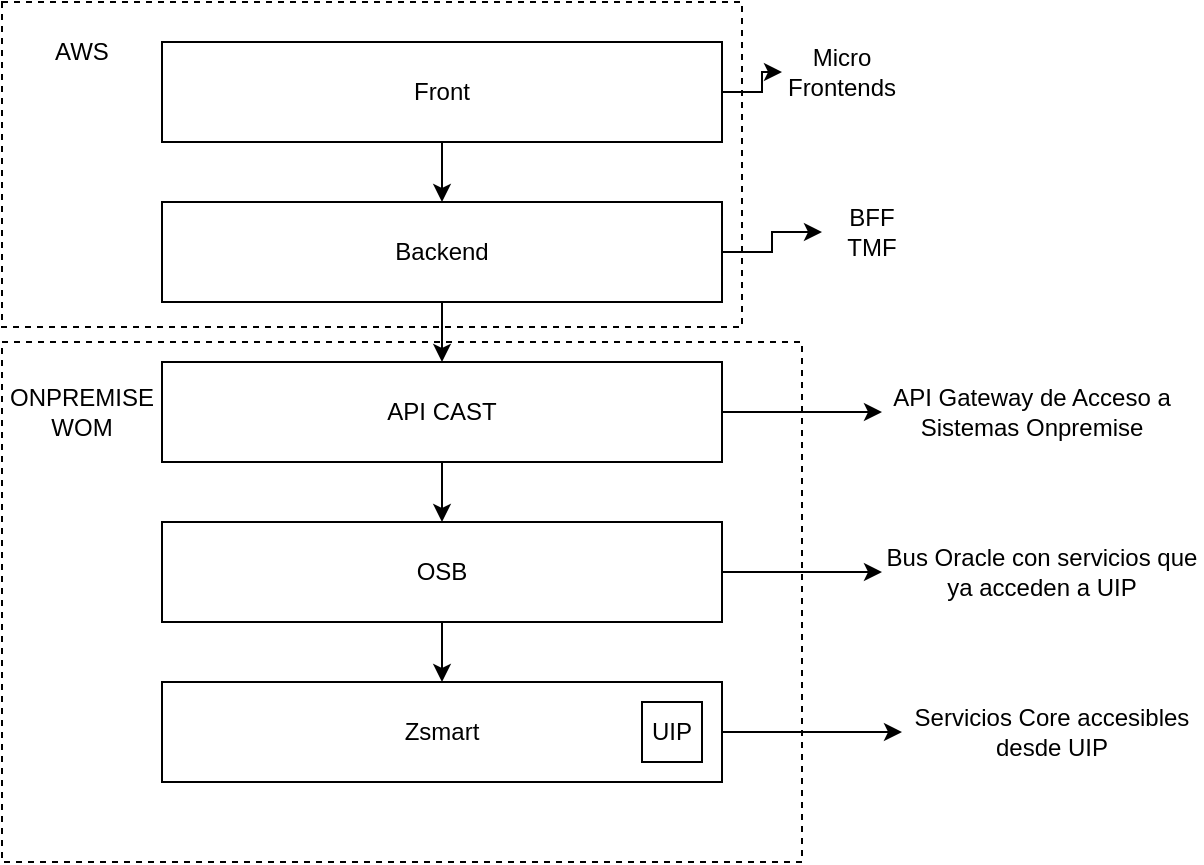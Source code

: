 <mxfile version="22.0.4" type="github">
  <diagram name="Página-1" id="_RQF6-6AVUTfF03dBWr_">
    <mxGraphModel dx="837" dy="487" grid="1" gridSize="10" guides="1" tooltips="1" connect="1" arrows="1" fold="1" page="1" pageScale="1" pageWidth="827" pageHeight="1169" math="0" shadow="0">
      <root>
        <mxCell id="0" />
        <mxCell id="1" parent="0" />
        <mxCell id="nYGHo3MA_uaLFqQdfIIf-13" value="" style="rounded=0;whiteSpace=wrap;html=1;fillColor=none;dashed=1;" vertex="1" parent="1">
          <mxGeometry x="120" y="20" width="370" height="162.5" as="geometry" />
        </mxCell>
        <mxCell id="nYGHo3MA_uaLFqQdfIIf-7" style="edgeStyle=orthogonalEdgeStyle;rounded=0;orthogonalLoop=1;jettySize=auto;html=1;entryX=0.5;entryY=0;entryDx=0;entryDy=0;" edge="1" parent="1" source="nYGHo3MA_uaLFqQdfIIf-1" target="nYGHo3MA_uaLFqQdfIIf-2">
          <mxGeometry relative="1" as="geometry" />
        </mxCell>
        <mxCell id="nYGHo3MA_uaLFqQdfIIf-19" style="edgeStyle=orthogonalEdgeStyle;rounded=0;orthogonalLoop=1;jettySize=auto;html=1;" edge="1" parent="1" source="nYGHo3MA_uaLFqQdfIIf-1" target="nYGHo3MA_uaLFqQdfIIf-14">
          <mxGeometry relative="1" as="geometry" />
        </mxCell>
        <mxCell id="nYGHo3MA_uaLFqQdfIIf-1" value="Front" style="rounded=0;whiteSpace=wrap;html=1;" vertex="1" parent="1">
          <mxGeometry x="200" y="40" width="280" height="50" as="geometry" />
        </mxCell>
        <mxCell id="nYGHo3MA_uaLFqQdfIIf-8" style="edgeStyle=orthogonalEdgeStyle;rounded=0;orthogonalLoop=1;jettySize=auto;html=1;entryX=0.5;entryY=0;entryDx=0;entryDy=0;" edge="1" parent="1" source="nYGHo3MA_uaLFqQdfIIf-2" target="nYGHo3MA_uaLFqQdfIIf-3">
          <mxGeometry relative="1" as="geometry" />
        </mxCell>
        <mxCell id="nYGHo3MA_uaLFqQdfIIf-20" style="edgeStyle=orthogonalEdgeStyle;rounded=0;orthogonalLoop=1;jettySize=auto;html=1;entryX=0;entryY=0.5;entryDx=0;entryDy=0;" edge="1" parent="1" source="nYGHo3MA_uaLFqQdfIIf-2" target="nYGHo3MA_uaLFqQdfIIf-15">
          <mxGeometry relative="1" as="geometry" />
        </mxCell>
        <mxCell id="nYGHo3MA_uaLFqQdfIIf-2" value="Backend" style="rounded=0;whiteSpace=wrap;html=1;" vertex="1" parent="1">
          <mxGeometry x="200" y="120" width="280" height="50" as="geometry" />
        </mxCell>
        <mxCell id="nYGHo3MA_uaLFqQdfIIf-9" style="edgeStyle=orthogonalEdgeStyle;rounded=0;orthogonalLoop=1;jettySize=auto;html=1;entryX=0.5;entryY=0;entryDx=0;entryDy=0;" edge="1" parent="1" source="nYGHo3MA_uaLFqQdfIIf-3" target="nYGHo3MA_uaLFqQdfIIf-4">
          <mxGeometry relative="1" as="geometry" />
        </mxCell>
        <mxCell id="nYGHo3MA_uaLFqQdfIIf-21" style="edgeStyle=orthogonalEdgeStyle;rounded=0;orthogonalLoop=1;jettySize=auto;html=1;entryX=0;entryY=0.5;entryDx=0;entryDy=0;" edge="1" parent="1" source="nYGHo3MA_uaLFqQdfIIf-3" target="nYGHo3MA_uaLFqQdfIIf-16">
          <mxGeometry relative="1" as="geometry" />
        </mxCell>
        <mxCell id="nYGHo3MA_uaLFqQdfIIf-3" value="API CAST" style="rounded=0;whiteSpace=wrap;html=1;" vertex="1" parent="1">
          <mxGeometry x="200" y="200" width="280" height="50" as="geometry" />
        </mxCell>
        <mxCell id="nYGHo3MA_uaLFqQdfIIf-12" style="edgeStyle=orthogonalEdgeStyle;rounded=0;orthogonalLoop=1;jettySize=auto;html=1;entryX=0.5;entryY=0;entryDx=0;entryDy=0;" edge="1" parent="1" source="nYGHo3MA_uaLFqQdfIIf-4" target="nYGHo3MA_uaLFqQdfIIf-5">
          <mxGeometry relative="1" as="geometry" />
        </mxCell>
        <mxCell id="nYGHo3MA_uaLFqQdfIIf-22" style="edgeStyle=orthogonalEdgeStyle;rounded=0;orthogonalLoop=1;jettySize=auto;html=1;entryX=0;entryY=0.5;entryDx=0;entryDy=0;" edge="1" parent="1" source="nYGHo3MA_uaLFqQdfIIf-4" target="nYGHo3MA_uaLFqQdfIIf-17">
          <mxGeometry relative="1" as="geometry" />
        </mxCell>
        <mxCell id="nYGHo3MA_uaLFqQdfIIf-4" value="OSB" style="rounded=0;whiteSpace=wrap;html=1;" vertex="1" parent="1">
          <mxGeometry x="200" y="280" width="280" height="50" as="geometry" />
        </mxCell>
        <mxCell id="nYGHo3MA_uaLFqQdfIIf-23" style="edgeStyle=orthogonalEdgeStyle;rounded=0;orthogonalLoop=1;jettySize=auto;html=1;entryX=0;entryY=0.5;entryDx=0;entryDy=0;" edge="1" parent="1" source="nYGHo3MA_uaLFqQdfIIf-5" target="nYGHo3MA_uaLFqQdfIIf-18">
          <mxGeometry relative="1" as="geometry" />
        </mxCell>
        <mxCell id="nYGHo3MA_uaLFqQdfIIf-5" value="Zsmart" style="rounded=0;whiteSpace=wrap;html=1;" vertex="1" parent="1">
          <mxGeometry x="200" y="360" width="280" height="50" as="geometry" />
        </mxCell>
        <mxCell id="nYGHo3MA_uaLFqQdfIIf-6" value="UIP" style="rounded=0;whiteSpace=wrap;html=1;" vertex="1" parent="1">
          <mxGeometry x="440" y="370" width="30" height="30" as="geometry" />
        </mxCell>
        <mxCell id="nYGHo3MA_uaLFqQdfIIf-14" value="Micro Frontends" style="text;html=1;strokeColor=none;fillColor=none;align=center;verticalAlign=middle;whiteSpace=wrap;rounded=0;" vertex="1" parent="1">
          <mxGeometry x="510" y="40" width="60" height="30" as="geometry" />
        </mxCell>
        <mxCell id="nYGHo3MA_uaLFqQdfIIf-15" value="BFF&lt;br&gt;TMF" style="text;html=1;strokeColor=none;fillColor=none;align=center;verticalAlign=middle;whiteSpace=wrap;rounded=0;" vertex="1" parent="1">
          <mxGeometry x="530" y="120" width="50" height="30" as="geometry" />
        </mxCell>
        <mxCell id="nYGHo3MA_uaLFqQdfIIf-16" value="API Gateway de Acceso a Sistemas Onpremise" style="text;html=1;strokeColor=none;fillColor=none;align=center;verticalAlign=middle;whiteSpace=wrap;rounded=0;" vertex="1" parent="1">
          <mxGeometry x="560" y="215" width="150" height="20" as="geometry" />
        </mxCell>
        <mxCell id="nYGHo3MA_uaLFqQdfIIf-17" value="Bus Oracle con servicios que ya acceden a UIP" style="text;html=1;strokeColor=none;fillColor=none;align=center;verticalAlign=middle;whiteSpace=wrap;rounded=0;" vertex="1" parent="1">
          <mxGeometry x="560" y="287.5" width="160" height="35" as="geometry" />
        </mxCell>
        <mxCell id="nYGHo3MA_uaLFqQdfIIf-18" value="Servicios Core accesibles desde UIP" style="text;html=1;strokeColor=none;fillColor=none;align=center;verticalAlign=middle;whiteSpace=wrap;rounded=0;" vertex="1" parent="1">
          <mxGeometry x="570" y="367.5" width="150" height="35" as="geometry" />
        </mxCell>
        <mxCell id="nYGHo3MA_uaLFqQdfIIf-24" value="" style="rounded=0;whiteSpace=wrap;html=1;fillColor=none;dashed=1;" vertex="1" parent="1">
          <mxGeometry x="120" y="190" width="400" height="260" as="geometry" />
        </mxCell>
        <mxCell id="nYGHo3MA_uaLFqQdfIIf-25" value="AWS" style="text;html=1;strokeColor=none;fillColor=none;align=center;verticalAlign=middle;whiteSpace=wrap;rounded=0;" vertex="1" parent="1">
          <mxGeometry x="130" y="30" width="60" height="30" as="geometry" />
        </mxCell>
        <mxCell id="nYGHo3MA_uaLFqQdfIIf-26" value="ONPREMISE WOM" style="text;html=1;strokeColor=none;fillColor=none;align=center;verticalAlign=middle;whiteSpace=wrap;rounded=0;" vertex="1" parent="1">
          <mxGeometry x="130" y="210" width="60" height="30" as="geometry" />
        </mxCell>
      </root>
    </mxGraphModel>
  </diagram>
</mxfile>
